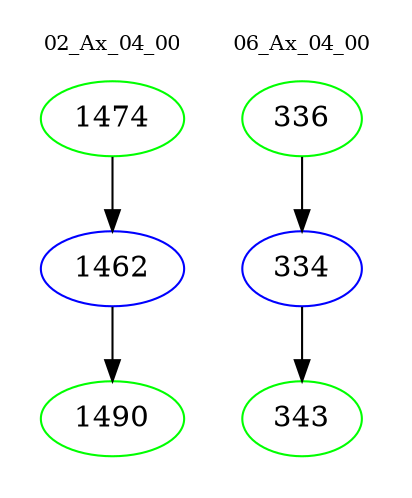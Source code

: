 digraph{
subgraph cluster_0 {
color = white
label = "02_Ax_04_00";
fontsize=10;
T0_1474 [label="1474", color="green"]
T0_1474 -> T0_1462 [color="black"]
T0_1462 [label="1462", color="blue"]
T0_1462 -> T0_1490 [color="black"]
T0_1490 [label="1490", color="green"]
}
subgraph cluster_1 {
color = white
label = "06_Ax_04_00";
fontsize=10;
T1_336 [label="336", color="green"]
T1_336 -> T1_334 [color="black"]
T1_334 [label="334", color="blue"]
T1_334 -> T1_343 [color="black"]
T1_343 [label="343", color="green"]
}
}
